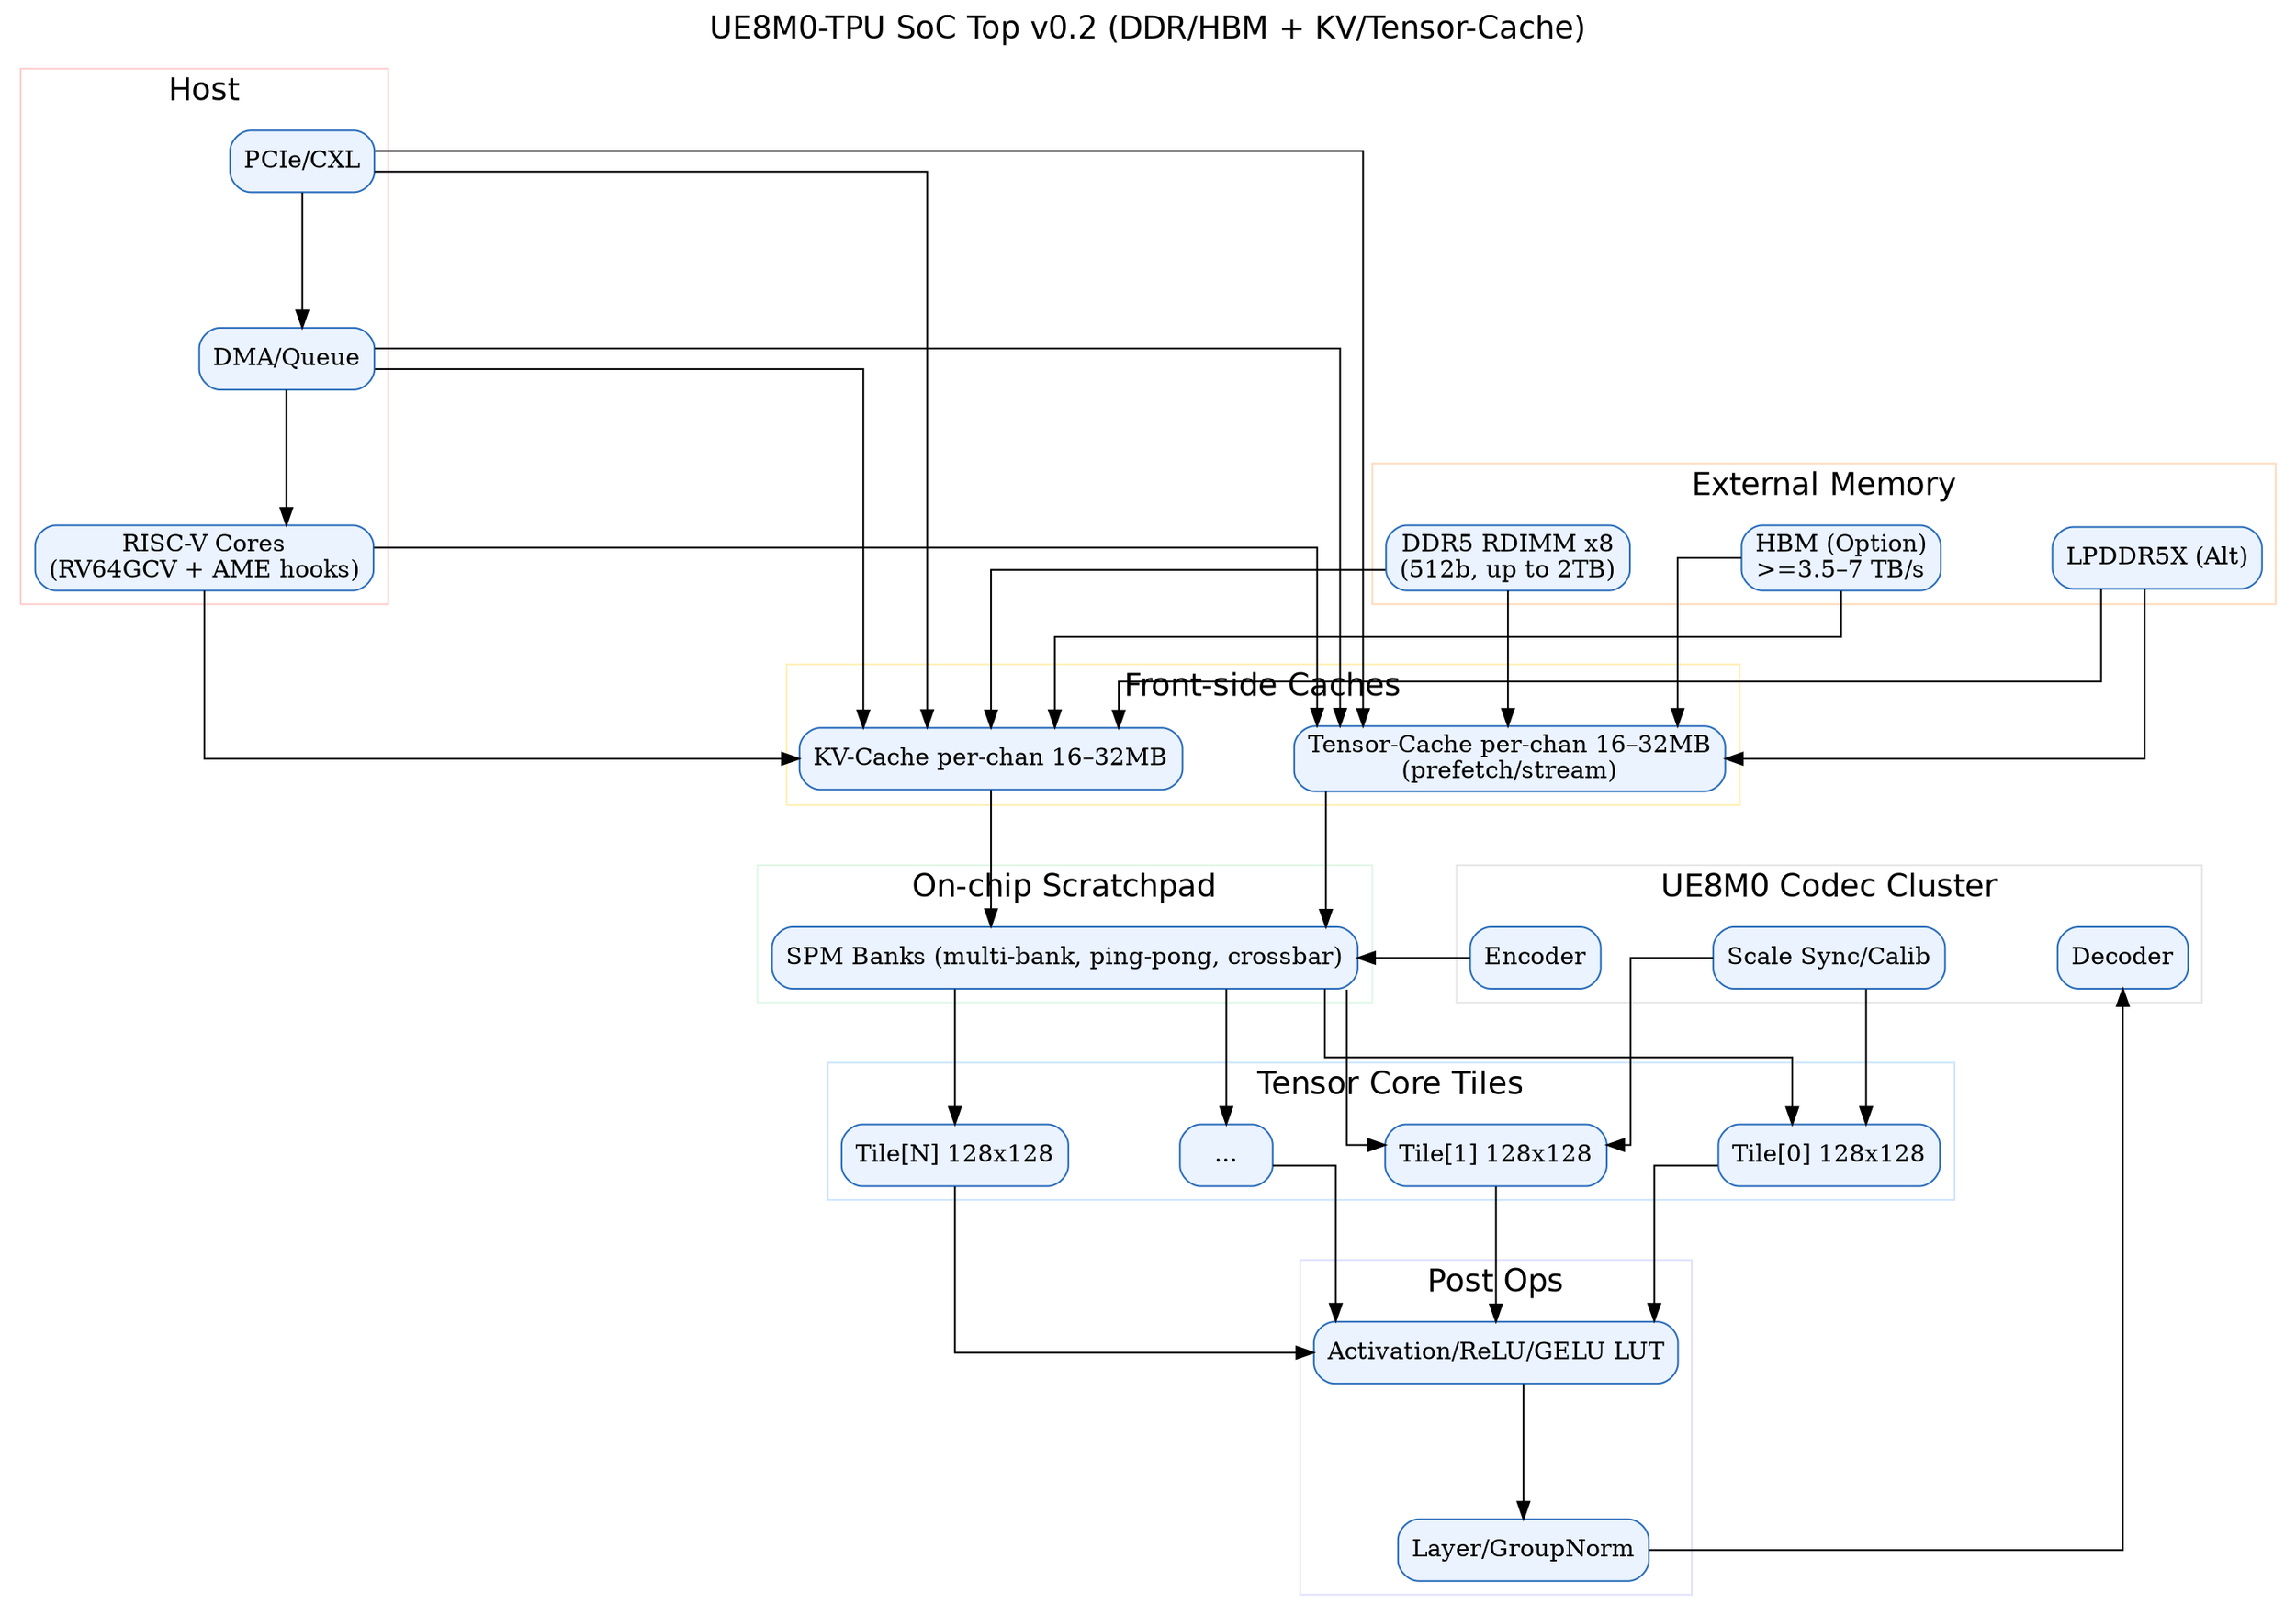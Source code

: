digraph UE8M0_TPU_TOP_V02 {
  label="UE8M0-TPU SoC Top v0.2 (DDR/HBM + KV/Tensor-Cache)"; labelloc="t"; fontsize=18;
  rankdir=TB; splines=ortho; nodesep=0.9; ranksep=1.1; fontname="Helvetica";
  node[shape=box,style="rounded,filled",fillcolor="#EAF3FF",color="#2C6EBB"];

  subgraph cluster_host { label="Host"; color="#FFCCCC";
    pcie[label="PCIe/CXL"]; dma[label="DMA/Queue"]; rv[label="RISC-V Cores\n(RV64GCV + AME hooks)"];
    pcie -> dma -> rv;
  }

  subgraph cluster_mem { label="External Memory"; color="#FFDAB9";
    ddr[label="DDR5 RDIMM x8\n(512b, up to 2TB)"];
    lpddr[label="LPDDR5X (Alt)"];
    hbm[label="HBM (Option)\n>=3.5–7 TB/s"];
  }

  subgraph cluster_cache { label="Front-side Caches"; color="#FFF0B3";
    kv[label="KV-Cache per-chan 16–32MB"];
    tcache[label="Tensor-Cache per-chan 16–32MB\n(prefetch/stream)"];
  }

  subgraph cluster_spm { label="On-chip Scratchpad"; color="#DFF7E7";
    spm[label="SPM Banks (multi-bank, ping-pong, crossbar)"];
  }

  subgraph cluster_codec { label="UE8M0 Codec Cluster"; color="#E6E6E6";
    enc[label="Encoder"]; dec[label="Decoder"]; scale[label="Scale Sync/Calib"];
  }

  subgraph cluster_tiles { label="Tensor Core Tiles"; color="#CCE5FF";
    tile0[label="Tile[0] 128x128"]; tile1[label="Tile[1] 128x128"]; dots[label="..."]; 
    tileN[label="Tile[N] 128x128"];
  }

  subgraph cluster_post { label="Post Ops"; color="#E0E0FF";
    act[label="Activation/ReLU/GELU LUT"]; norm[label="Layer/GroupNorm"];
  }

  {pcie dma rv} -> {kv tcache} -> spm;
  {ddr lpddr hbm} -> {kv tcache};
  enc -> spm; scale -> {tile0 tile1};
  spm -> {tile0 tile1 dots tileN} -> act -> norm -> dec;
}
